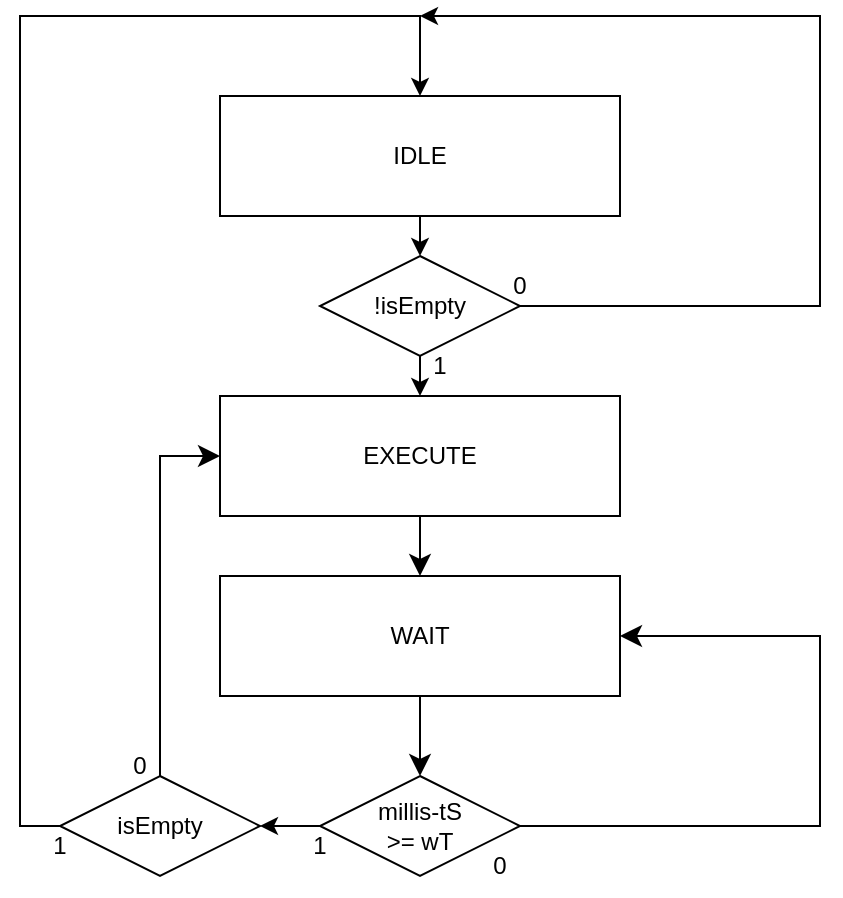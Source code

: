 <mxfile version="28.2.7">
  <diagram name="Página-1" id="uX9shmX5wNB9xqoOuZO5">
    <mxGraphModel dx="997" dy="594" grid="1" gridSize="10" guides="1" tooltips="1" connect="1" arrows="1" fold="1" page="1" pageScale="1" pageWidth="827" pageHeight="1169" math="0" shadow="0">
      <root>
        <mxCell id="0" />
        <mxCell id="1" parent="0" />
        <mxCell id="BwaXgzr75BCKxHEBZm9R-29" style="edgeStyle=none;curved=1;rounded=0;orthogonalLoop=1;jettySize=auto;html=1;exitX=0.5;exitY=1;exitDx=0;exitDy=0;entryX=0.5;entryY=0;entryDx=0;entryDy=0;fontSize=12;startSize=8;endSize=8;" edge="1" parent="1" source="BwaXgzr75BCKxHEBZm9R-30" target="BwaXgzr75BCKxHEBZm9R-33">
          <mxGeometry relative="1" as="geometry" />
        </mxCell>
        <mxCell id="BwaXgzr75BCKxHEBZm9R-30" value="" style="rounded=0;whiteSpace=wrap;html=1;" vertex="1" parent="1">
          <mxGeometry x="580" y="650" width="200" height="60" as="geometry" />
        </mxCell>
        <mxCell id="BwaXgzr75BCKxHEBZm9R-31" value="EXECUTE" style="text;html=1;align=center;verticalAlign=middle;whiteSpace=wrap;rounded=0;" vertex="1" parent="1">
          <mxGeometry x="650" y="665" width="60" height="30" as="geometry" />
        </mxCell>
        <mxCell id="BwaXgzr75BCKxHEBZm9R-32" style="edgeStyle=none;curved=1;rounded=0;orthogonalLoop=1;jettySize=auto;html=1;exitX=0.5;exitY=1;exitDx=0;exitDy=0;entryX=0.5;entryY=0;entryDx=0;entryDy=0;fontSize=12;startSize=8;endSize=8;" edge="1" parent="1" source="BwaXgzr75BCKxHEBZm9R-33" target="BwaXgzr75BCKxHEBZm9R-36">
          <mxGeometry relative="1" as="geometry" />
        </mxCell>
        <mxCell id="BwaXgzr75BCKxHEBZm9R-33" value="" style="rounded=0;whiteSpace=wrap;html=1;" vertex="1" parent="1">
          <mxGeometry x="580" y="740" width="200" height="60" as="geometry" />
        </mxCell>
        <mxCell id="BwaXgzr75BCKxHEBZm9R-34" value="WAIT" style="text;html=1;align=center;verticalAlign=middle;whiteSpace=wrap;rounded=0;" vertex="1" parent="1">
          <mxGeometry x="650" y="755" width="60" height="30" as="geometry" />
        </mxCell>
        <mxCell id="BwaXgzr75BCKxHEBZm9R-35" style="edgeStyle=none;curved=0;rounded=0;orthogonalLoop=1;jettySize=auto;html=1;entryX=1;entryY=0.5;entryDx=0;entryDy=0;fontSize=12;startSize=8;endSize=8;exitX=1;exitY=0.5;exitDx=0;exitDy=0;" edge="1" parent="1" source="BwaXgzr75BCKxHEBZm9R-36" target="BwaXgzr75BCKxHEBZm9R-33">
          <mxGeometry relative="1" as="geometry">
            <mxPoint x="750" y="840" as="sourcePoint" />
            <mxPoint x="840" y="675.0" as="targetPoint" />
            <Array as="points">
              <mxPoint x="880" y="865" />
              <mxPoint x="880" y="770" />
            </Array>
          </mxGeometry>
        </mxCell>
        <mxCell id="BwaXgzr75BCKxHEBZm9R-36" value="" style="rhombus;whiteSpace=wrap;html=1;" vertex="1" parent="1">
          <mxGeometry x="630" y="840" width="100" height="50" as="geometry" />
        </mxCell>
        <mxCell id="BwaXgzr75BCKxHEBZm9R-37" style="edgeStyle=orthogonalEdgeStyle;rounded=0;orthogonalLoop=1;jettySize=auto;html=1;exitX=0.5;exitY=1;exitDx=0;exitDy=0;entryX=0.5;entryY=0;entryDx=0;entryDy=0;" edge="1" parent="1" source="BwaXgzr75BCKxHEBZm9R-38" target="BwaXgzr75BCKxHEBZm9R-52">
          <mxGeometry relative="1" as="geometry" />
        </mxCell>
        <mxCell id="BwaXgzr75BCKxHEBZm9R-38" value="" style="rounded=0;whiteSpace=wrap;html=1;" vertex="1" parent="1">
          <mxGeometry x="580" y="500" width="200" height="60" as="geometry" />
        </mxCell>
        <mxCell id="BwaXgzr75BCKxHEBZm9R-39" value="IDLE" style="text;html=1;align=center;verticalAlign=middle;whiteSpace=wrap;rounded=0;" vertex="1" parent="1">
          <mxGeometry x="650" y="515" width="60" height="30" as="geometry" />
        </mxCell>
        <mxCell id="BwaXgzr75BCKxHEBZm9R-40" value="millis-tS &amp;gt;= wT" style="text;html=1;align=center;verticalAlign=middle;whiteSpace=wrap;rounded=0;" vertex="1" parent="1">
          <mxGeometry x="650" y="850" width="60" height="30" as="geometry" />
        </mxCell>
        <mxCell id="BwaXgzr75BCKxHEBZm9R-41" value="0" style="text;html=1;align=center;verticalAlign=middle;whiteSpace=wrap;rounded=0;" vertex="1" parent="1">
          <mxGeometry x="690" y="870" width="60" height="30" as="geometry" />
        </mxCell>
        <mxCell id="BwaXgzr75BCKxHEBZm9R-42" value="1" style="text;html=1;align=center;verticalAlign=middle;whiteSpace=wrap;rounded=0;" vertex="1" parent="1">
          <mxGeometry x="600" y="860" width="60" height="30" as="geometry" />
        </mxCell>
        <mxCell id="BwaXgzr75BCKxHEBZm9R-43" style="edgeStyle=orthogonalEdgeStyle;rounded=0;orthogonalLoop=1;jettySize=auto;html=1;exitX=0;exitY=0.5;exitDx=0;exitDy=0;entryX=0.5;entryY=0;entryDx=0;entryDy=0;" edge="1" parent="1" source="BwaXgzr75BCKxHEBZm9R-45" target="BwaXgzr75BCKxHEBZm9R-38">
          <mxGeometry relative="1" as="geometry">
            <mxPoint x="597" y="497" as="targetPoint" />
            <Array as="points">
              <mxPoint x="480" y="865" />
              <mxPoint x="480" y="460" />
              <mxPoint x="680" y="460" />
            </Array>
          </mxGeometry>
        </mxCell>
        <mxCell id="BwaXgzr75BCKxHEBZm9R-44" style="edgeStyle=none;curved=0;rounded=0;orthogonalLoop=1;jettySize=auto;html=1;exitX=0.5;exitY=0;exitDx=0;exitDy=0;entryX=0;entryY=0.5;entryDx=0;entryDy=0;fontSize=12;startSize=8;endSize=8;" edge="1" parent="1" source="BwaXgzr75BCKxHEBZm9R-45" target="BwaXgzr75BCKxHEBZm9R-30">
          <mxGeometry relative="1" as="geometry">
            <Array as="points">
              <mxPoint x="550" y="680" />
            </Array>
          </mxGeometry>
        </mxCell>
        <mxCell id="BwaXgzr75BCKxHEBZm9R-45" value="" style="rhombus;whiteSpace=wrap;html=1;" vertex="1" parent="1">
          <mxGeometry x="500" y="840" width="100" height="50" as="geometry" />
        </mxCell>
        <mxCell id="BwaXgzr75BCKxHEBZm9R-46" value="isEmpty" style="text;html=1;align=center;verticalAlign=middle;whiteSpace=wrap;rounded=0;" vertex="1" parent="1">
          <mxGeometry x="520" y="850" width="60" height="30" as="geometry" />
        </mxCell>
        <mxCell id="BwaXgzr75BCKxHEBZm9R-47" value="&lt;div&gt;0&lt;/div&gt;" style="text;html=1;align=center;verticalAlign=middle;whiteSpace=wrap;rounded=0;" vertex="1" parent="1">
          <mxGeometry x="510" y="820" width="60" height="30" as="geometry" />
        </mxCell>
        <mxCell id="BwaXgzr75BCKxHEBZm9R-48" value="1" style="text;html=1;align=center;verticalAlign=middle;whiteSpace=wrap;rounded=0;" vertex="1" parent="1">
          <mxGeometry x="470" y="860" width="60" height="30" as="geometry" />
        </mxCell>
        <mxCell id="BwaXgzr75BCKxHEBZm9R-49" style="edgeStyle=orthogonalEdgeStyle;rounded=0;orthogonalLoop=1;jettySize=auto;html=1;exitX=0;exitY=0.5;exitDx=0;exitDy=0;entryX=1;entryY=0.5;entryDx=0;entryDy=0;" edge="1" parent="1" source="BwaXgzr75BCKxHEBZm9R-36" target="BwaXgzr75BCKxHEBZm9R-45">
          <mxGeometry relative="1" as="geometry" />
        </mxCell>
        <mxCell id="BwaXgzr75BCKxHEBZm9R-50" style="edgeStyle=orthogonalEdgeStyle;rounded=0;orthogonalLoop=1;jettySize=auto;html=1;exitX=0.5;exitY=1;exitDx=0;exitDy=0;entryX=0.5;entryY=0;entryDx=0;entryDy=0;" edge="1" parent="1" source="BwaXgzr75BCKxHEBZm9R-52" target="BwaXgzr75BCKxHEBZm9R-30">
          <mxGeometry relative="1" as="geometry" />
        </mxCell>
        <mxCell id="BwaXgzr75BCKxHEBZm9R-51" style="edgeStyle=orthogonalEdgeStyle;rounded=0;orthogonalLoop=1;jettySize=auto;html=1;exitX=1;exitY=0.5;exitDx=0;exitDy=0;" edge="1" parent="1" source="BwaXgzr75BCKxHEBZm9R-52">
          <mxGeometry relative="1" as="geometry">
            <mxPoint x="680" y="460" as="targetPoint" />
            <Array as="points">
              <mxPoint x="880" y="605" />
              <mxPoint x="880" y="460" />
            </Array>
          </mxGeometry>
        </mxCell>
        <mxCell id="BwaXgzr75BCKxHEBZm9R-52" value="" style="rhombus;whiteSpace=wrap;html=1;" vertex="1" parent="1">
          <mxGeometry x="630" y="580" width="100" height="50" as="geometry" />
        </mxCell>
        <mxCell id="BwaXgzr75BCKxHEBZm9R-53" value="1" style="text;html=1;align=center;verticalAlign=middle;whiteSpace=wrap;rounded=0;" vertex="1" parent="1">
          <mxGeometry x="660" y="620" width="60" height="30" as="geometry" />
        </mxCell>
        <mxCell id="BwaXgzr75BCKxHEBZm9R-54" value="!isEmpty" style="text;html=1;align=center;verticalAlign=middle;whiteSpace=wrap;rounded=0;" vertex="1" parent="1">
          <mxGeometry x="650" y="590" width="60" height="30" as="geometry" />
        </mxCell>
        <mxCell id="BwaXgzr75BCKxHEBZm9R-55" value="0" style="text;html=1;align=center;verticalAlign=middle;whiteSpace=wrap;rounded=0;" vertex="1" parent="1">
          <mxGeometry x="700" y="580" width="60" height="30" as="geometry" />
        </mxCell>
      </root>
    </mxGraphModel>
  </diagram>
</mxfile>
